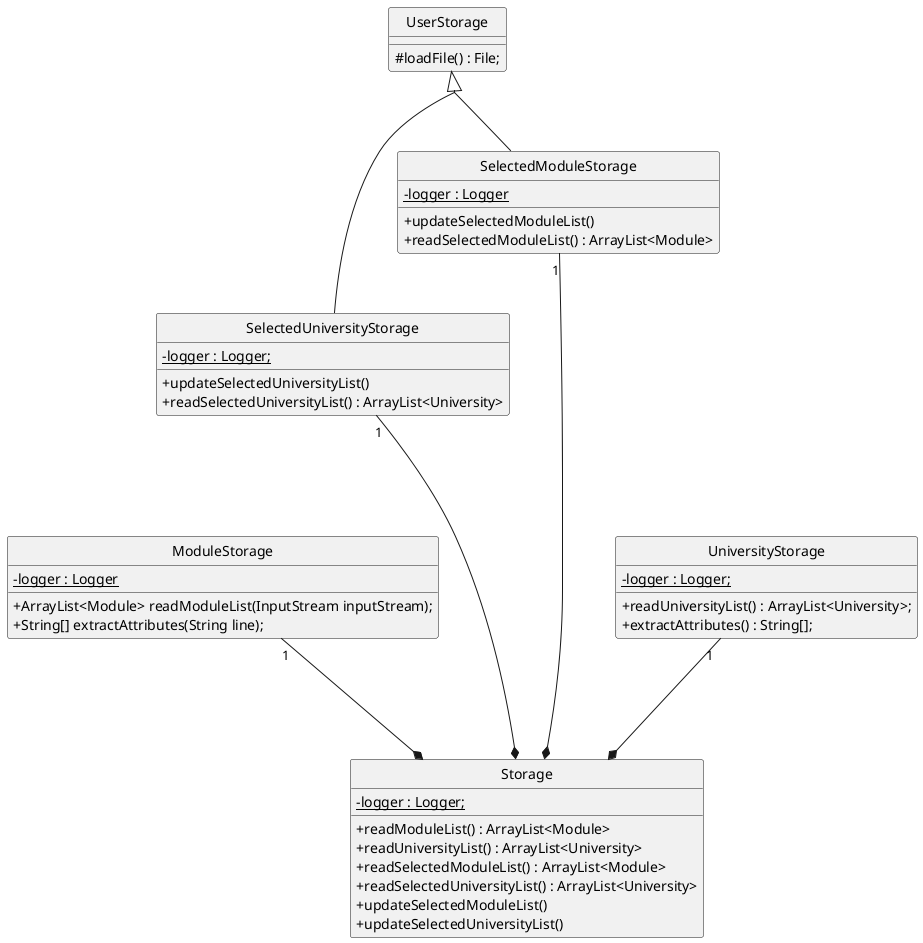 @startuml
hide circle
skinparam classAttributeIconSize 0
skinparam groupInheritance 2

ModuleStorage "1" ---* Storage
    ModuleStorage : - {static} logger : Logger

    ModuleStorage : + ArrayList<Module> readModuleList(InputStream inputStream);
    ModuleStorage : + String[] extractAttributes(String line);

UserStorage <|-- SelectedUniversityStorage
SelectedUniversityStorage "1" ---* Storage
    SelectedUniversityStorage : - {static} logger : Logger;
    SelectedUniversityStorage : + updateSelectedUniversityList()
    SelectedUniversityStorage : + readSelectedUniversityList() : ArrayList<University>

UserStorage <|-- SelectedModuleStorage
SelectedModuleStorage "1" ------* Storage
    SelectedModuleStorage : - {static} logger : Logger
    SelectedModuleStorage : + updateSelectedModuleList()
    SelectedModuleStorage : + readSelectedModuleList() : ArrayList<Module>

UniversityStorage "1" ---* Storage
    UniversityStorage : - {static} logger : Logger;
    UniversityStorage : + readUniversityList() : ArrayList<University>;
    UniversityStorage : + extractAttributes() : String[];

class UserStorage {
    # loadFile() : File;
}
class Storage {
    - {static} logger : Logger;

    + readModuleList() : ArrayList<Module>
    + readUniversityList() : ArrayList<University>
    + readSelectedModuleList() : ArrayList<Module>
    + readSelectedUniversityList() : ArrayList<University>
    + updateSelectedModuleList()
    + updateSelectedUniversityList()
}
@enduml
